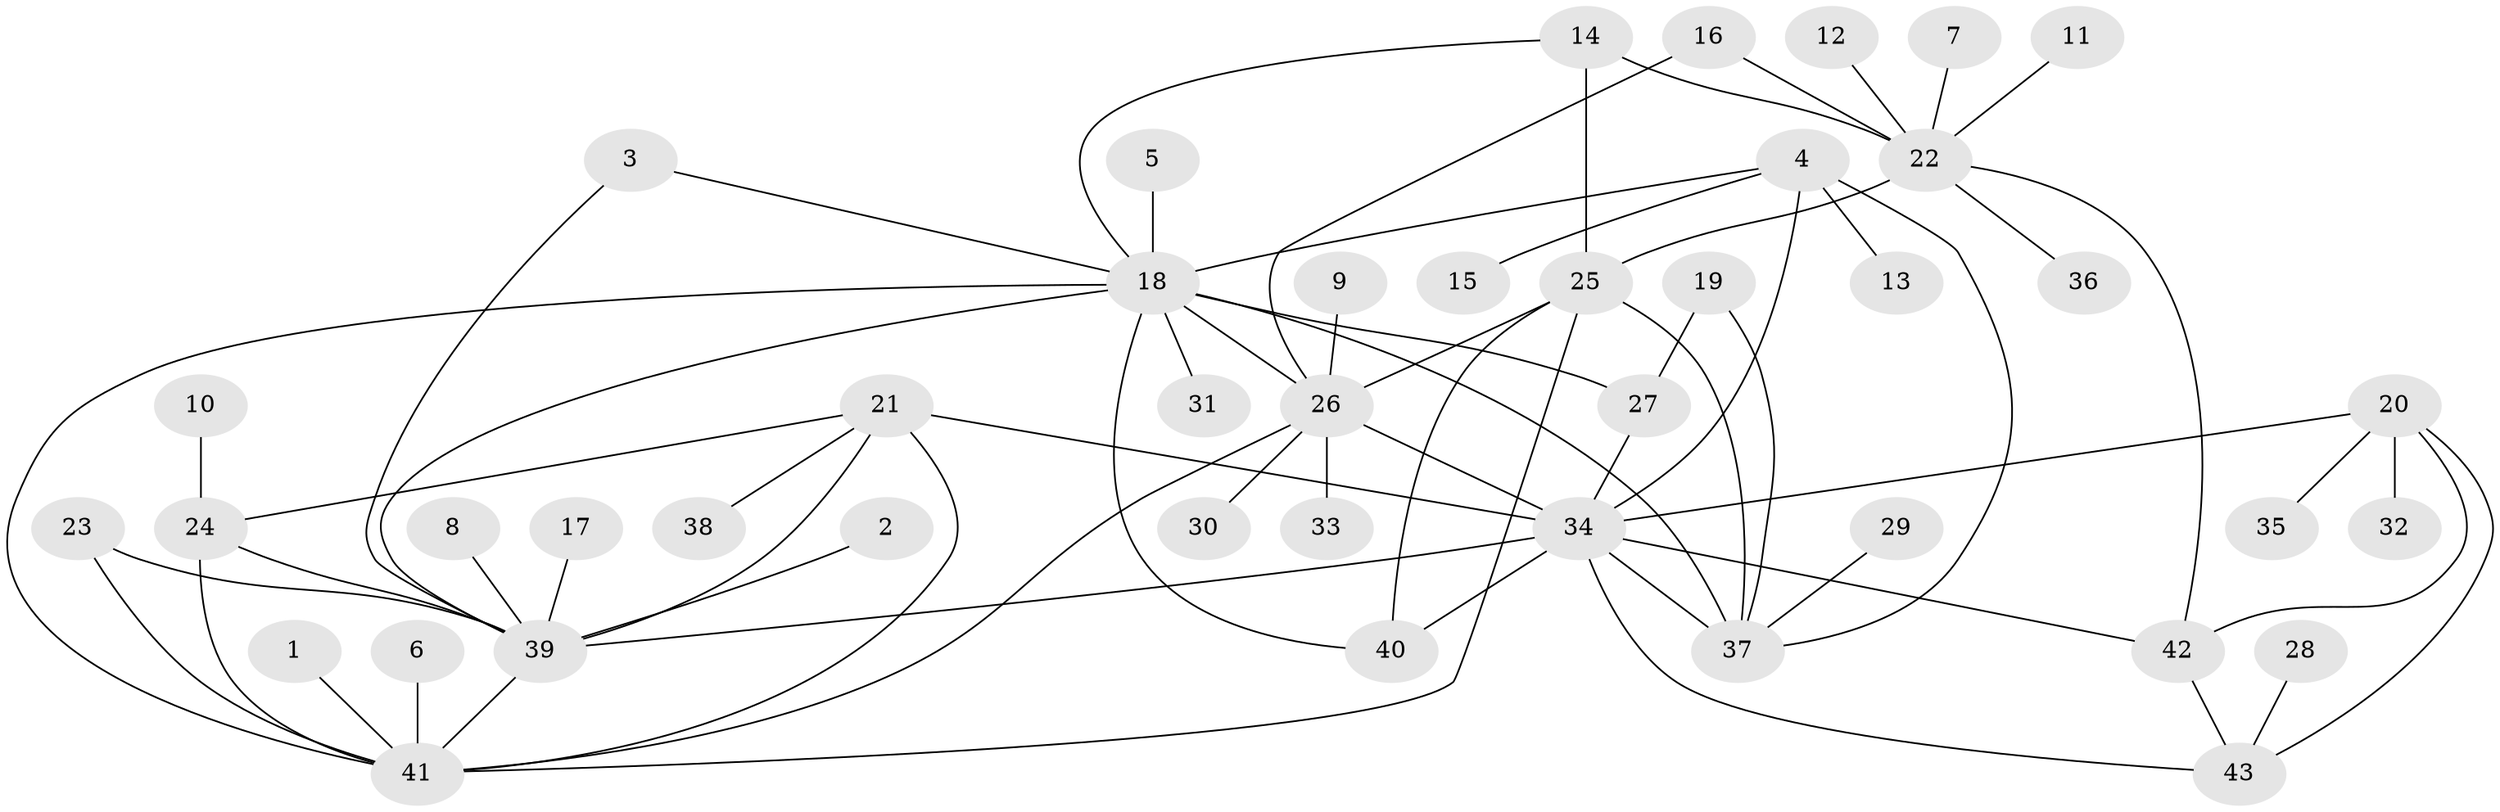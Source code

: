 // original degree distribution, {10: 0.046511627906976744, 6: 0.05813953488372093, 4: 0.06976744186046512, 5: 0.011627906976744186, 7: 0.046511627906976744, 8: 0.011627906976744186, 9: 0.011627906976744186, 2: 0.20930232558139536, 1: 0.47674418604651164, 3: 0.05813953488372093}
// Generated by graph-tools (version 1.1) at 2025/50/03/09/25 03:50:27]
// undirected, 43 vertices, 67 edges
graph export_dot {
graph [start="1"]
  node [color=gray90,style=filled];
  1;
  2;
  3;
  4;
  5;
  6;
  7;
  8;
  9;
  10;
  11;
  12;
  13;
  14;
  15;
  16;
  17;
  18;
  19;
  20;
  21;
  22;
  23;
  24;
  25;
  26;
  27;
  28;
  29;
  30;
  31;
  32;
  33;
  34;
  35;
  36;
  37;
  38;
  39;
  40;
  41;
  42;
  43;
  1 -- 41 [weight=1.0];
  2 -- 39 [weight=1.0];
  3 -- 18 [weight=1.0];
  3 -- 39 [weight=1.0];
  4 -- 13 [weight=1.0];
  4 -- 15 [weight=1.0];
  4 -- 18 [weight=1.0];
  4 -- 34 [weight=2.0];
  4 -- 37 [weight=1.0];
  5 -- 18 [weight=1.0];
  6 -- 41 [weight=1.0];
  7 -- 22 [weight=1.0];
  8 -- 39 [weight=1.0];
  9 -- 26 [weight=1.0];
  10 -- 24 [weight=1.0];
  11 -- 22 [weight=1.0];
  12 -- 22 [weight=1.0];
  14 -- 18 [weight=1.0];
  14 -- 22 [weight=1.0];
  14 -- 25 [weight=2.0];
  16 -- 22 [weight=1.0];
  16 -- 26 [weight=1.0];
  17 -- 39 [weight=1.0];
  18 -- 26 [weight=3.0];
  18 -- 27 [weight=1.0];
  18 -- 31 [weight=1.0];
  18 -- 37 [weight=1.0];
  18 -- 39 [weight=1.0];
  18 -- 40 [weight=1.0];
  18 -- 41 [weight=1.0];
  19 -- 27 [weight=1.0];
  19 -- 37 [weight=1.0];
  20 -- 32 [weight=1.0];
  20 -- 34 [weight=1.0];
  20 -- 35 [weight=1.0];
  20 -- 42 [weight=1.0];
  20 -- 43 [weight=1.0];
  21 -- 24 [weight=1.0];
  21 -- 34 [weight=2.0];
  21 -- 38 [weight=1.0];
  21 -- 39 [weight=1.0];
  21 -- 41 [weight=1.0];
  22 -- 25 [weight=2.0];
  22 -- 36 [weight=1.0];
  22 -- 42 [weight=1.0];
  23 -- 39 [weight=1.0];
  23 -- 41 [weight=1.0];
  24 -- 39 [weight=1.0];
  24 -- 41 [weight=1.0];
  25 -- 26 [weight=1.0];
  25 -- 37 [weight=1.0];
  25 -- 40 [weight=1.0];
  25 -- 41 [weight=1.0];
  26 -- 30 [weight=1.0];
  26 -- 33 [weight=1.0];
  26 -- 34 [weight=1.0];
  26 -- 41 [weight=1.0];
  27 -- 34 [weight=1.0];
  28 -- 43 [weight=1.0];
  29 -- 37 [weight=1.0];
  34 -- 37 [weight=2.0];
  34 -- 39 [weight=1.0];
  34 -- 40 [weight=1.0];
  34 -- 42 [weight=1.0];
  34 -- 43 [weight=1.0];
  39 -- 41 [weight=1.0];
  42 -- 43 [weight=1.0];
}
